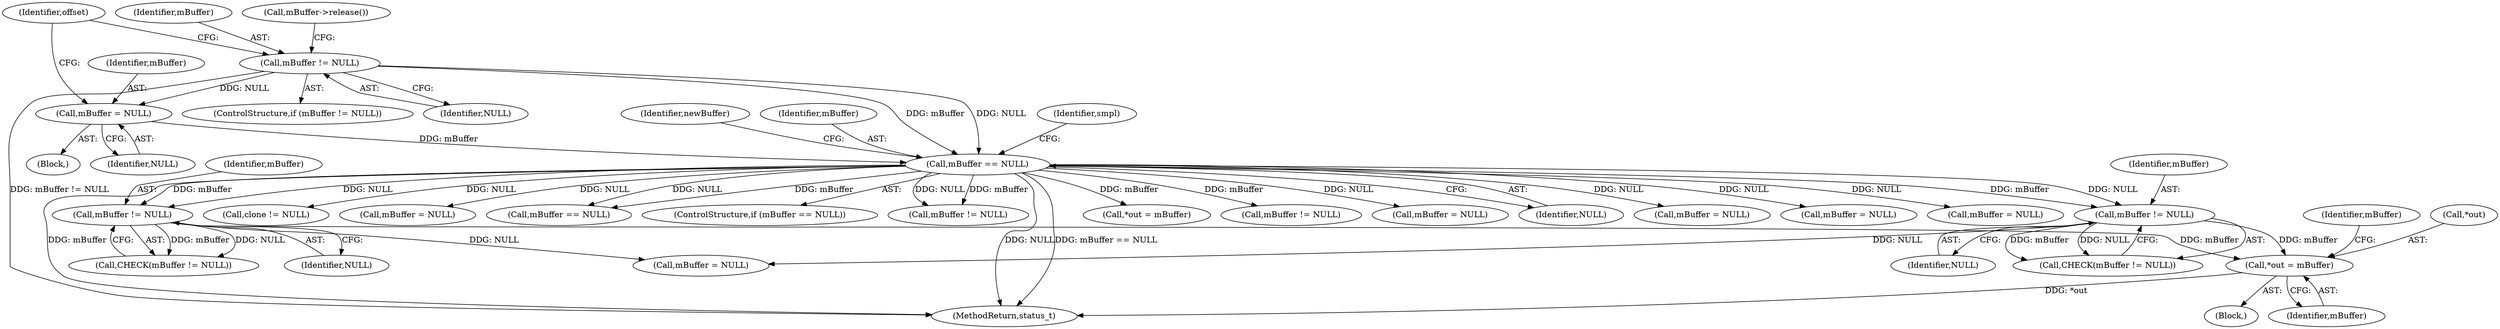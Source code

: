 digraph "0_Android_d48f0f145f8f0f4472bc0af668ac9a8bce44ba9b@pointer" {
"1000827" [label="(Call,*out = mBuffer)"];
"1000785" [label="(Call,mBuffer != NULL)"];
"1000280" [label="(Call,mBuffer == NULL)"];
"1000251" [label="(Call,mBuffer != NULL)"];
"1000256" [label="(Call,mBuffer = NULL)"];
"1000652" [label="(Call,mBuffer != NULL)"];
"1000653" [label="(Identifier,mBuffer)"];
"1000654" [label="(Identifier,NULL)"];
"1000827" [label="(Call,*out = mBuffer)"];
"1000832" [label="(Identifier,mBuffer)"];
"1000261" [label="(Identifier,offset)"];
"1000553" [label="(Call,clone != NULL)"];
"1000257" [label="(Identifier,mBuffer)"];
"1000511" [label="(Call,mBuffer = NULL)"];
"1000254" [label="(Block,)"];
"1000366" [label="(Call,mBuffer == NULL)"];
"1000279" [label="(ControlStructure,if (mBuffer == NULL))"];
"1000458" [label="(Call,mBuffer != NULL)"];
"1000836" [label="(MethodReturn,status_t)"];
"1000507" [label="(Call,*out = mBuffer)"];
"1000376" [label="(Identifier,smpl)"];
"1000562" [label="(Call,mBuffer != NULL)"];
"1000252" [label="(Identifier,mBuffer)"];
"1000787" [label="(Identifier,NULL)"];
"1000256" [label="(Call,mBuffer = NULL)"];
"1000280" [label="(Call,mBuffer == NULL)"];
"1000250" [label="(ControlStructure,if (mBuffer != NULL))"];
"1000285" [label="(Identifier,newBuffer)"];
"1000281" [label="(Identifier,mBuffer)"];
"1000652" [label="(Call,mBuffer != NULL)"];
"1000828" [label="(Call,*out)"];
"1000641" [label="(Call,mBuffer = NULL)"];
"1000282" [label="(Identifier,NULL)"];
"1000255" [label="(Call,mBuffer->release())"];
"1000724" [label="(Call,mBuffer = NULL)"];
"1000543" [label="(Call,mBuffer = NULL)"];
"1000258" [label="(Identifier,NULL)"];
"1000651" [label="(Call,CHECK(mBuffer != NULL))"];
"1000592" [label="(Block,)"];
"1000253" [label="(Identifier,NULL)"];
"1000786" [label="(Identifier,mBuffer)"];
"1000251" [label="(Call,mBuffer != NULL)"];
"1000831" [label="(Call,mBuffer = NULL)"];
"1000784" [label="(Call,CHECK(mBuffer != NULL))"];
"1000450" [label="(Call,mBuffer = NULL)"];
"1000830" [label="(Identifier,mBuffer)"];
"1000785" [label="(Call,mBuffer != NULL)"];
"1000827" -> "1000592"  [label="AST: "];
"1000827" -> "1000830"  [label="CFG: "];
"1000828" -> "1000827"  [label="AST: "];
"1000830" -> "1000827"  [label="AST: "];
"1000832" -> "1000827"  [label="CFG: "];
"1000827" -> "1000836"  [label="DDG: *out"];
"1000785" -> "1000827"  [label="DDG: mBuffer"];
"1000652" -> "1000827"  [label="DDG: mBuffer"];
"1000785" -> "1000784"  [label="AST: "];
"1000785" -> "1000787"  [label="CFG: "];
"1000786" -> "1000785"  [label="AST: "];
"1000787" -> "1000785"  [label="AST: "];
"1000784" -> "1000785"  [label="CFG: "];
"1000785" -> "1000784"  [label="DDG: mBuffer"];
"1000785" -> "1000784"  [label="DDG: NULL"];
"1000280" -> "1000785"  [label="DDG: mBuffer"];
"1000280" -> "1000785"  [label="DDG: NULL"];
"1000785" -> "1000831"  [label="DDG: NULL"];
"1000280" -> "1000279"  [label="AST: "];
"1000280" -> "1000282"  [label="CFG: "];
"1000281" -> "1000280"  [label="AST: "];
"1000282" -> "1000280"  [label="AST: "];
"1000285" -> "1000280"  [label="CFG: "];
"1000376" -> "1000280"  [label="CFG: "];
"1000280" -> "1000836"  [label="DDG: NULL"];
"1000280" -> "1000836"  [label="DDG: mBuffer == NULL"];
"1000280" -> "1000836"  [label="DDG: mBuffer"];
"1000251" -> "1000280"  [label="DDG: mBuffer"];
"1000251" -> "1000280"  [label="DDG: NULL"];
"1000256" -> "1000280"  [label="DDG: mBuffer"];
"1000280" -> "1000366"  [label="DDG: mBuffer"];
"1000280" -> "1000366"  [label="DDG: NULL"];
"1000280" -> "1000450"  [label="DDG: NULL"];
"1000280" -> "1000458"  [label="DDG: mBuffer"];
"1000280" -> "1000458"  [label="DDG: NULL"];
"1000280" -> "1000507"  [label="DDG: mBuffer"];
"1000280" -> "1000511"  [label="DDG: NULL"];
"1000280" -> "1000543"  [label="DDG: NULL"];
"1000280" -> "1000553"  [label="DDG: NULL"];
"1000280" -> "1000562"  [label="DDG: mBuffer"];
"1000280" -> "1000641"  [label="DDG: NULL"];
"1000280" -> "1000652"  [label="DDG: mBuffer"];
"1000280" -> "1000652"  [label="DDG: NULL"];
"1000280" -> "1000724"  [label="DDG: NULL"];
"1000251" -> "1000250"  [label="AST: "];
"1000251" -> "1000253"  [label="CFG: "];
"1000252" -> "1000251"  [label="AST: "];
"1000253" -> "1000251"  [label="AST: "];
"1000255" -> "1000251"  [label="CFG: "];
"1000261" -> "1000251"  [label="CFG: "];
"1000251" -> "1000836"  [label="DDG: mBuffer != NULL"];
"1000251" -> "1000256"  [label="DDG: NULL"];
"1000256" -> "1000254"  [label="AST: "];
"1000256" -> "1000258"  [label="CFG: "];
"1000257" -> "1000256"  [label="AST: "];
"1000258" -> "1000256"  [label="AST: "];
"1000261" -> "1000256"  [label="CFG: "];
"1000652" -> "1000651"  [label="AST: "];
"1000652" -> "1000654"  [label="CFG: "];
"1000653" -> "1000652"  [label="AST: "];
"1000654" -> "1000652"  [label="AST: "];
"1000651" -> "1000652"  [label="CFG: "];
"1000652" -> "1000651"  [label="DDG: mBuffer"];
"1000652" -> "1000651"  [label="DDG: NULL"];
"1000652" -> "1000831"  [label="DDG: NULL"];
}
